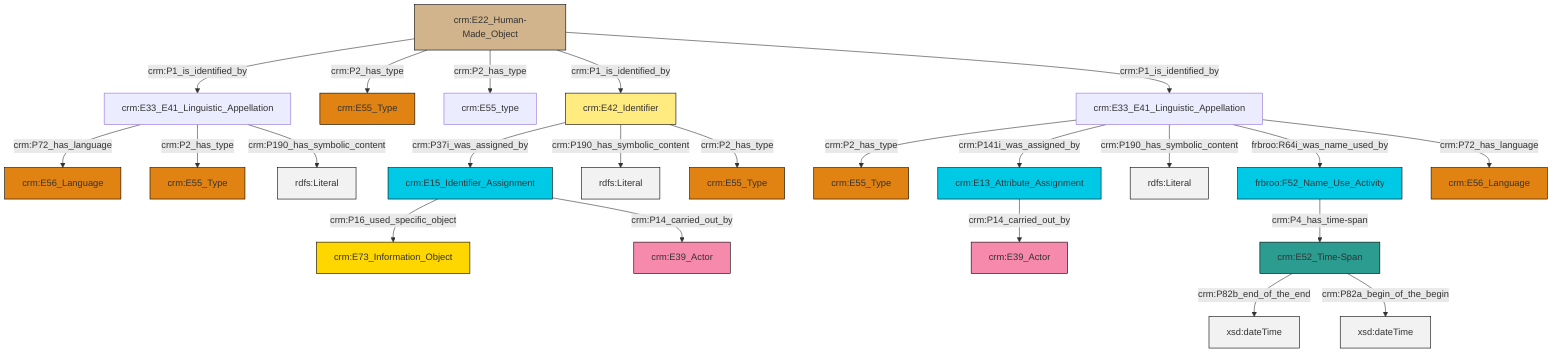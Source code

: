 graph TD
classDef Literal fill:#f2f2f2,stroke:#000000;
classDef CRM_Entity fill:#FFFFFF,stroke:#000000;
classDef Temporal_Entity fill:#00C9E6, stroke:#000000;
classDef Type fill:#E18312, stroke:#000000;
classDef Time-Span fill:#2C9C91, stroke:#000000;
classDef Appellation fill:#FFEB7F, stroke:#000000;
classDef Place fill:#008836, stroke:#000000;
classDef Persistent_Item fill:#B266B2, stroke:#000000;
classDef Conceptual_Object fill:#FFD700, stroke:#000000;
classDef Physical_Thing fill:#D2B48C, stroke:#000000;
classDef Actor fill:#f58aad, stroke:#000000;
classDef PC_Classes fill:#4ce600, stroke:#000000;
classDef Multi fill:#cccccc,stroke:#000000;

0["crm:E42_Identifier"]:::Appellation -->|crm:P37i_was_assigned_by| 1["crm:E15_Identifier_Assignment"]:::Temporal_Entity
0["crm:E42_Identifier"]:::Appellation -->|crm:P190_has_symbolic_content| 6[rdfs:Literal]:::Literal
9["crm:E33_E41_Linguistic_Appellation"]:::Default -->|crm:P2_has_type| 7["crm:E55_Type"]:::Type
9["crm:E33_E41_Linguistic_Appellation"]:::Default -->|crm:P141i_was_assigned_by| 12["crm:E13_Attribute_Assignment"]:::Temporal_Entity
1["crm:E15_Identifier_Assignment"]:::Temporal_Entity -->|crm:P16_used_specific_object| 13["crm:E73_Information_Object"]:::Conceptual_Object
1["crm:E15_Identifier_Assignment"]:::Temporal_Entity -->|crm:P14_carried_out_by| 14["crm:E39_Actor"]:::Actor
0["crm:E42_Identifier"]:::Appellation -->|crm:P2_has_type| 10["crm:E55_Type"]:::Type
9["crm:E33_E41_Linguistic_Appellation"]:::Default -->|crm:P190_has_symbolic_content| 15[rdfs:Literal]:::Literal
16["frbroo:F52_Name_Use_Activity"]:::Temporal_Entity -->|crm:P4_has_time-span| 17["crm:E52_Time-Span"]:::Time-Span
26["crm:E22_Human-Made_Object"]:::Physical_Thing -->|crm:P1_is_identified_by| 20["crm:E33_E41_Linguistic_Appellation"]:::Default
9["crm:E33_E41_Linguistic_Appellation"]:::Default -->|frbroo:R64i_was_name_used_by| 16["frbroo:F52_Name_Use_Activity"]:::Temporal_Entity
26["crm:E22_Human-Made_Object"]:::Physical_Thing -->|crm:P2_has_type| 4["crm:E55_Type"]:::Type
26["crm:E22_Human-Made_Object"]:::Physical_Thing -->|crm:P2_has_type| 18["crm:E55_type"]:::Default
20["crm:E33_E41_Linguistic_Appellation"]:::Default -->|crm:P72_has_language| 2["crm:E56_Language"]:::Type
26["crm:E22_Human-Made_Object"]:::Physical_Thing -->|crm:P1_is_identified_by| 0["crm:E42_Identifier"]:::Appellation
26["crm:E22_Human-Made_Object"]:::Physical_Thing -->|crm:P1_is_identified_by| 9["crm:E33_E41_Linguistic_Appellation"]:::Default
20["crm:E33_E41_Linguistic_Appellation"]:::Default -->|crm:P2_has_type| 22["crm:E55_Type"]:::Type
17["crm:E52_Time-Span"]:::Time-Span -->|crm:P82b_end_of_the_end| 29[xsd:dateTime]:::Literal
17["crm:E52_Time-Span"]:::Time-Span -->|crm:P82a_begin_of_the_begin| 37[xsd:dateTime]:::Literal
12["crm:E13_Attribute_Assignment"]:::Temporal_Entity -->|crm:P14_carried_out_by| 38["crm:E39_Actor"]:::Actor
9["crm:E33_E41_Linguistic_Appellation"]:::Default -->|crm:P72_has_language| 30["crm:E56_Language"]:::Type
20["crm:E33_E41_Linguistic_Appellation"]:::Default -->|crm:P190_has_symbolic_content| 41[rdfs:Literal]:::Literal